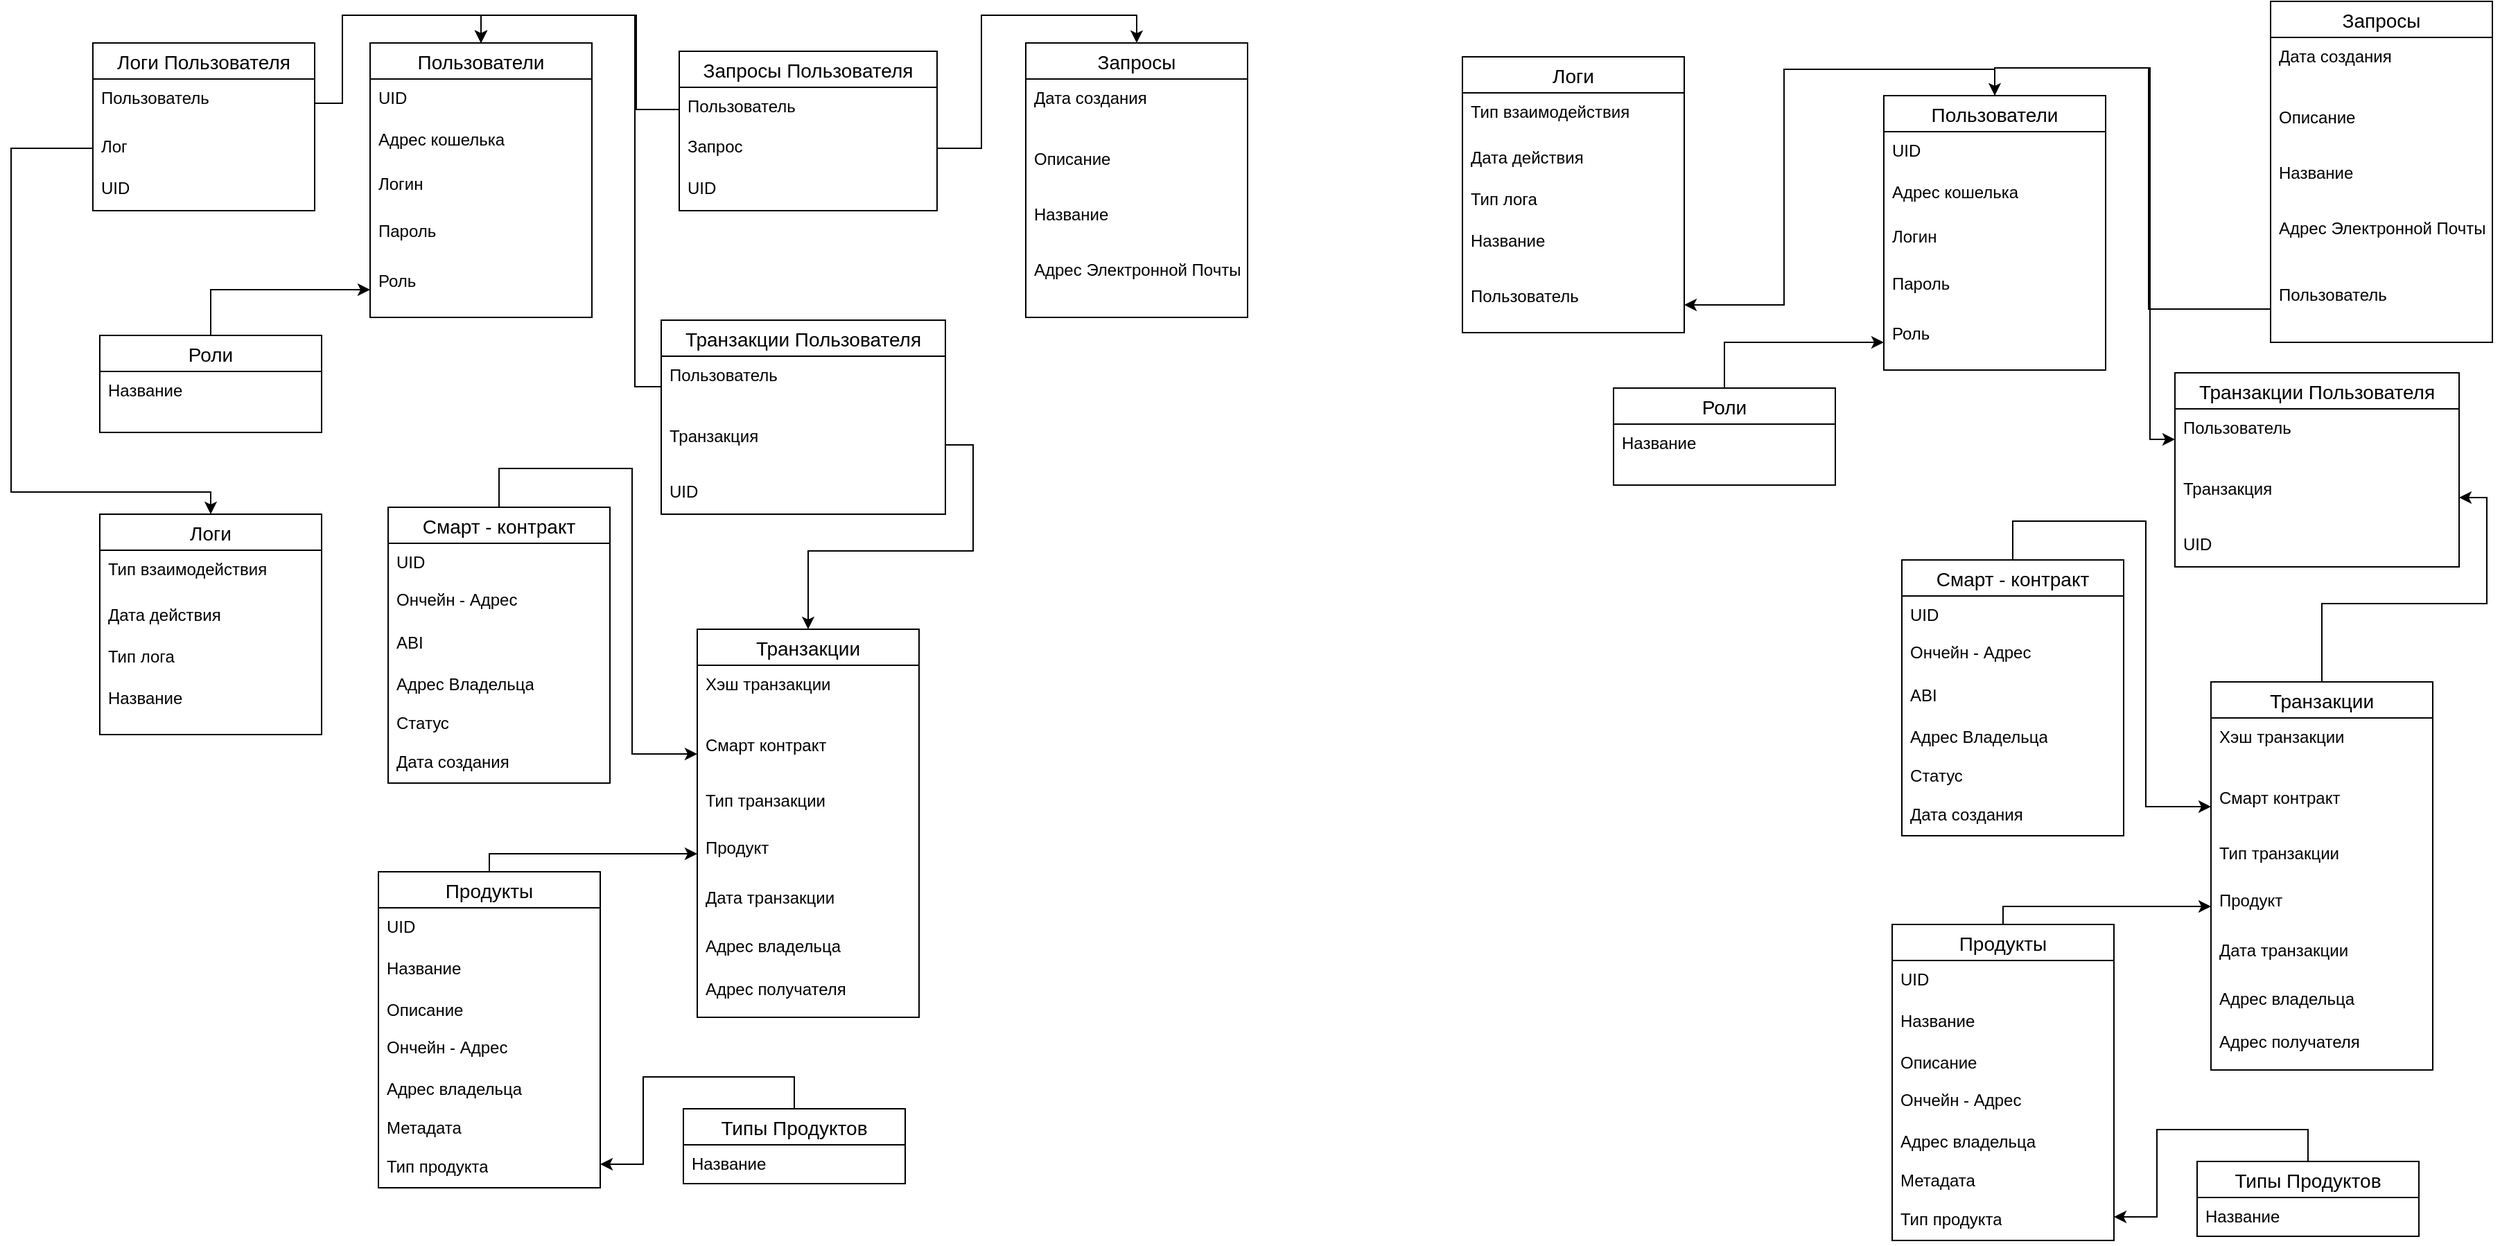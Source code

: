 <mxfile version="24.7.17">
  <diagram name="Page-1" id="hkKIxazmlNXfrslxLoVo">
    <mxGraphModel dx="2545" dy="1338" grid="0" gridSize="10" guides="1" tooltips="1" connect="1" arrows="1" fold="1" page="1" pageScale="1" pageWidth="850" pageHeight="1100" math="0" shadow="0">
      <root>
        <mxCell id="0" />
        <mxCell id="1" parent="0" />
        <mxCell id="sCM_ybp7lxL3_3aXqTB7-169" value="Пользователи" style="swimlane;fontStyle=0;childLayout=stackLayout;horizontal=1;startSize=26;horizontalStack=0;resizeParent=1;resizeParentMax=0;resizeLast=0;collapsible=1;marginBottom=0;align=center;fontSize=14;" parent="1" vertex="1">
          <mxGeometry x="300" y="30" width="160" height="198" as="geometry" />
        </mxCell>
        <mxCell id="sCM_ybp7lxL3_3aXqTB7-171" value="UID" style="text;strokeColor=none;fillColor=none;spacingLeft=4;spacingRight=4;overflow=hidden;rotatable=0;points=[[0,0.5],[1,0.5]];portConstraint=eastwest;fontSize=12;whiteSpace=wrap;html=1;" parent="sCM_ybp7lxL3_3aXqTB7-169" vertex="1">
          <mxGeometry y="26" width="160" height="30" as="geometry" />
        </mxCell>
        <mxCell id="sCM_ybp7lxL3_3aXqTB7-172" value="Адрес кошелька" style="text;strokeColor=none;fillColor=none;spacingLeft=4;spacingRight=4;overflow=hidden;rotatable=0;points=[[0,0.5],[1,0.5]];portConstraint=eastwest;fontSize=12;whiteSpace=wrap;html=1;" parent="sCM_ybp7lxL3_3aXqTB7-169" vertex="1">
          <mxGeometry y="56" width="160" height="32" as="geometry" />
        </mxCell>
        <mxCell id="sCM_ybp7lxL3_3aXqTB7-173" value="Логин" style="text;strokeColor=none;fillColor=none;spacingLeft=4;spacingRight=4;overflow=hidden;rotatable=0;points=[[0,0.5],[1,0.5]];portConstraint=eastwest;fontSize=12;whiteSpace=wrap;html=1;" parent="sCM_ybp7lxL3_3aXqTB7-169" vertex="1">
          <mxGeometry y="88" width="160" height="34" as="geometry" />
        </mxCell>
        <mxCell id="sCM_ybp7lxL3_3aXqTB7-174" value="Пароль" style="text;strokeColor=none;fillColor=none;spacingLeft=4;spacingRight=4;overflow=hidden;rotatable=0;points=[[0,0.5],[1,0.5]];portConstraint=eastwest;fontSize=12;whiteSpace=wrap;html=1;" parent="sCM_ybp7lxL3_3aXqTB7-169" vertex="1">
          <mxGeometry y="122" width="160" height="36" as="geometry" />
        </mxCell>
        <mxCell id="sCM_ybp7lxL3_3aXqTB7-175" value="Роль" style="text;strokeColor=none;fillColor=none;spacingLeft=4;spacingRight=4;overflow=hidden;rotatable=0;points=[[0,0.5],[1,0.5]];portConstraint=eastwest;fontSize=12;whiteSpace=wrap;html=1;" parent="sCM_ybp7lxL3_3aXqTB7-169" vertex="1">
          <mxGeometry y="158" width="160" height="40" as="geometry" />
        </mxCell>
        <mxCell id="sCM_ybp7lxL3_3aXqTB7-258" style="edgeStyle=orthogonalEdgeStyle;rounded=0;orthogonalLoop=1;jettySize=auto;html=1;" parent="1" source="sCM_ybp7lxL3_3aXqTB7-177" target="sCM_ybp7lxL3_3aXqTB7-175" edge="1">
          <mxGeometry relative="1" as="geometry" />
        </mxCell>
        <mxCell id="sCM_ybp7lxL3_3aXqTB7-177" value="Роли" style="swimlane;fontStyle=0;childLayout=stackLayout;horizontal=1;startSize=26;horizontalStack=0;resizeParent=1;resizeParentMax=0;resizeLast=0;collapsible=1;marginBottom=0;align=center;fontSize=14;" parent="1" vertex="1">
          <mxGeometry x="105" y="241" width="160" height="70" as="geometry" />
        </mxCell>
        <mxCell id="sCM_ybp7lxL3_3aXqTB7-179" value="Название" style="text;strokeColor=none;fillColor=none;spacingLeft=4;spacingRight=4;overflow=hidden;rotatable=0;points=[[0,0.5],[1,0.5]];portConstraint=eastwest;fontSize=12;whiteSpace=wrap;html=1;" parent="sCM_ybp7lxL3_3aXqTB7-177" vertex="1">
          <mxGeometry y="26" width="160" height="44" as="geometry" />
        </mxCell>
        <mxCell id="sCM_ybp7lxL3_3aXqTB7-180" value="Транзакции" style="swimlane;fontStyle=0;childLayout=stackLayout;horizontal=1;startSize=26;horizontalStack=0;resizeParent=1;resizeParentMax=0;resizeLast=0;collapsible=1;marginBottom=0;align=center;fontSize=14;" parent="1" vertex="1">
          <mxGeometry x="536" y="453" width="160" height="280" as="geometry" />
        </mxCell>
        <mxCell id="sCM_ybp7lxL3_3aXqTB7-182" value="Хэш транзакции" style="text;strokeColor=none;fillColor=none;spacingLeft=4;spacingRight=4;overflow=hidden;rotatable=0;points=[[0,0.5],[1,0.5]];portConstraint=eastwest;fontSize=12;whiteSpace=wrap;html=1;" parent="sCM_ybp7lxL3_3aXqTB7-180" vertex="1">
          <mxGeometry y="26" width="160" height="44" as="geometry" />
        </mxCell>
        <mxCell id="sCM_ybp7lxL3_3aXqTB7-183" value="Смарт контракт" style="text;strokeColor=none;fillColor=none;spacingLeft=4;spacingRight=4;overflow=hidden;rotatable=0;points=[[0,0.5],[1,0.5]];portConstraint=eastwest;fontSize=12;whiteSpace=wrap;html=1;" parent="sCM_ybp7lxL3_3aXqTB7-180" vertex="1">
          <mxGeometry y="70" width="160" height="40" as="geometry" />
        </mxCell>
        <mxCell id="sCM_ybp7lxL3_3aXqTB7-184" value="Тип транзакции" style="text;strokeColor=none;fillColor=none;spacingLeft=4;spacingRight=4;overflow=hidden;rotatable=0;points=[[0,0.5],[1,0.5]];portConstraint=eastwest;fontSize=12;whiteSpace=wrap;html=1;" parent="sCM_ybp7lxL3_3aXqTB7-180" vertex="1">
          <mxGeometry y="110" width="160" height="34" as="geometry" />
        </mxCell>
        <mxCell id="sCM_ybp7lxL3_3aXqTB7-185" value="Продукт" style="text;strokeColor=none;fillColor=none;spacingLeft=4;spacingRight=4;overflow=hidden;rotatable=0;points=[[0,0.5],[1,0.5]];portConstraint=eastwest;fontSize=12;whiteSpace=wrap;html=1;" parent="sCM_ybp7lxL3_3aXqTB7-180" vertex="1">
          <mxGeometry y="144" width="160" height="36" as="geometry" />
        </mxCell>
        <mxCell id="sCM_ybp7lxL3_3aXqTB7-186" value="Дата транзакции" style="text;strokeColor=none;fillColor=none;spacingLeft=4;spacingRight=4;overflow=hidden;rotatable=0;points=[[0,0.5],[1,0.5]];portConstraint=eastwest;fontSize=12;whiteSpace=wrap;html=1;" parent="sCM_ybp7lxL3_3aXqTB7-180" vertex="1">
          <mxGeometry y="180" width="160" height="35" as="geometry" />
        </mxCell>
        <mxCell id="sCM_ybp7lxL3_3aXqTB7-187" value="Адрес владельца" style="text;strokeColor=none;fillColor=none;spacingLeft=4;spacingRight=4;overflow=hidden;rotatable=0;points=[[0,0.5],[1,0.5]];portConstraint=eastwest;fontSize=12;whiteSpace=wrap;html=1;" parent="sCM_ybp7lxL3_3aXqTB7-180" vertex="1">
          <mxGeometry y="215" width="160" height="31" as="geometry" />
        </mxCell>
        <mxCell id="sCM_ybp7lxL3_3aXqTB7-188" value="Адрес получателя" style="text;strokeColor=none;fillColor=none;spacingLeft=4;spacingRight=4;overflow=hidden;rotatable=0;points=[[0,0.5],[1,0.5]];portConstraint=eastwest;fontSize=12;whiteSpace=wrap;html=1;" parent="sCM_ybp7lxL3_3aXqTB7-180" vertex="1">
          <mxGeometry y="246" width="160" height="34" as="geometry" />
        </mxCell>
        <mxCell id="sCM_ybp7lxL3_3aXqTB7-267" style="edgeStyle=orthogonalEdgeStyle;rounded=0;orthogonalLoop=1;jettySize=auto;html=1;" parent="1" source="sCM_ybp7lxL3_3aXqTB7-190" target="sCM_ybp7lxL3_3aXqTB7-185" edge="1">
          <mxGeometry relative="1" as="geometry">
            <Array as="points">
              <mxPoint x="386" y="615" />
            </Array>
          </mxGeometry>
        </mxCell>
        <mxCell id="sCM_ybp7lxL3_3aXqTB7-190" value="Продукты" style="swimlane;fontStyle=0;childLayout=stackLayout;horizontal=1;startSize=26;horizontalStack=0;resizeParent=1;resizeParentMax=0;resizeLast=0;collapsible=1;marginBottom=0;align=center;fontSize=14;" parent="1" vertex="1">
          <mxGeometry x="306" y="628" width="160" height="228" as="geometry" />
        </mxCell>
        <mxCell id="sCM_ybp7lxL3_3aXqTB7-191" value="UID" style="text;strokeColor=none;fillColor=none;spacingLeft=4;spacingRight=4;overflow=hidden;rotatable=0;points=[[0,0.5],[1,0.5]];portConstraint=eastwest;fontSize=12;whiteSpace=wrap;html=1;" parent="sCM_ybp7lxL3_3aXqTB7-190" vertex="1">
          <mxGeometry y="26" width="160" height="30" as="geometry" />
        </mxCell>
        <mxCell id="sCM_ybp7lxL3_3aXqTB7-192" value="Название" style="text;strokeColor=none;fillColor=none;spacingLeft=4;spacingRight=4;overflow=hidden;rotatable=0;points=[[0,0.5],[1,0.5]];portConstraint=eastwest;fontSize=12;whiteSpace=wrap;html=1;" parent="sCM_ybp7lxL3_3aXqTB7-190" vertex="1">
          <mxGeometry y="56" width="160" height="30" as="geometry" />
        </mxCell>
        <mxCell id="sCM_ybp7lxL3_3aXqTB7-193" value="Описание" style="text;strokeColor=none;fillColor=none;spacingLeft=4;spacingRight=4;overflow=hidden;rotatable=0;points=[[0,0.5],[1,0.5]];portConstraint=eastwest;fontSize=12;whiteSpace=wrap;html=1;" parent="sCM_ybp7lxL3_3aXqTB7-190" vertex="1">
          <mxGeometry y="86" width="160" height="27" as="geometry" />
        </mxCell>
        <mxCell id="sCM_ybp7lxL3_3aXqTB7-194" value="Ончейн - Адрес" style="text;strokeColor=none;fillColor=none;spacingLeft=4;spacingRight=4;overflow=hidden;rotatable=0;points=[[0,0.5],[1,0.5]];portConstraint=eastwest;fontSize=12;whiteSpace=wrap;html=1;" parent="sCM_ybp7lxL3_3aXqTB7-190" vertex="1">
          <mxGeometry y="113" width="160" height="30" as="geometry" />
        </mxCell>
        <mxCell id="sCM_ybp7lxL3_3aXqTB7-195" value="Адрес владельца" style="text;strokeColor=none;fillColor=none;spacingLeft=4;spacingRight=4;overflow=hidden;rotatable=0;points=[[0,0.5],[1,0.5]];portConstraint=eastwest;fontSize=12;whiteSpace=wrap;html=1;" parent="sCM_ybp7lxL3_3aXqTB7-190" vertex="1">
          <mxGeometry y="143" width="160" height="28" as="geometry" />
        </mxCell>
        <mxCell id="sCM_ybp7lxL3_3aXqTB7-196" value="Метадата" style="text;strokeColor=none;fillColor=none;spacingLeft=4;spacingRight=4;overflow=hidden;rotatable=0;points=[[0,0.5],[1,0.5]];portConstraint=eastwest;fontSize=12;whiteSpace=wrap;html=1;" parent="sCM_ybp7lxL3_3aXqTB7-190" vertex="1">
          <mxGeometry y="171" width="160" height="28" as="geometry" />
        </mxCell>
        <mxCell id="sCM_ybp7lxL3_3aXqTB7-197" value="Тип продукта" style="text;strokeColor=none;fillColor=none;spacingLeft=4;spacingRight=4;overflow=hidden;rotatable=0;points=[[0,0.5],[1,0.5]];portConstraint=eastwest;fontSize=12;whiteSpace=wrap;html=1;" parent="sCM_ybp7lxL3_3aXqTB7-190" vertex="1">
          <mxGeometry y="199" width="160" height="29" as="geometry" />
        </mxCell>
        <mxCell id="sCM_ybp7lxL3_3aXqTB7-266" style="edgeStyle=orthogonalEdgeStyle;rounded=0;orthogonalLoop=1;jettySize=auto;html=1;" parent="1" source="sCM_ybp7lxL3_3aXqTB7-199" target="sCM_ybp7lxL3_3aXqTB7-197" edge="1">
          <mxGeometry relative="1" as="geometry">
            <Array as="points">
              <mxPoint x="606" y="776" />
              <mxPoint x="497" y="776" />
              <mxPoint x="497" y="839" />
            </Array>
          </mxGeometry>
        </mxCell>
        <mxCell id="sCM_ybp7lxL3_3aXqTB7-199" value="Типы Продуктов" style="swimlane;fontStyle=0;childLayout=stackLayout;horizontal=1;startSize=26;horizontalStack=0;resizeParent=1;resizeParentMax=0;resizeLast=0;collapsible=1;marginBottom=0;align=center;fontSize=14;" parent="1" vertex="1">
          <mxGeometry x="526" y="799" width="160" height="54" as="geometry" />
        </mxCell>
        <mxCell id="sCM_ybp7lxL3_3aXqTB7-201" value="Название" style="text;strokeColor=none;fillColor=none;spacingLeft=4;spacingRight=4;overflow=hidden;rotatable=0;points=[[0,0.5],[1,0.5]];portConstraint=eastwest;fontSize=12;whiteSpace=wrap;html=1;" parent="sCM_ybp7lxL3_3aXqTB7-199" vertex="1">
          <mxGeometry y="26" width="160" height="28" as="geometry" />
        </mxCell>
        <mxCell id="sCM_ybp7lxL3_3aXqTB7-268" style="edgeStyle=orthogonalEdgeStyle;rounded=0;orthogonalLoop=1;jettySize=auto;html=1;" parent="1" source="sCM_ybp7lxL3_3aXqTB7-203" target="sCM_ybp7lxL3_3aXqTB7-183" edge="1">
          <mxGeometry relative="1" as="geometry">
            <Array as="points">
              <mxPoint x="393" y="337" />
              <mxPoint x="489" y="337" />
              <mxPoint x="489" y="543" />
            </Array>
          </mxGeometry>
        </mxCell>
        <mxCell id="sCM_ybp7lxL3_3aXqTB7-203" value="Смарт - контракт" style="swimlane;fontStyle=0;childLayout=stackLayout;horizontal=1;startSize=26;horizontalStack=0;resizeParent=1;resizeParentMax=0;resizeLast=0;collapsible=1;marginBottom=0;align=center;fontSize=14;" parent="1" vertex="1">
          <mxGeometry x="313" y="365" width="160" height="199" as="geometry" />
        </mxCell>
        <mxCell id="sCM_ybp7lxL3_3aXqTB7-204" value="UID" style="text;strokeColor=none;fillColor=none;spacingLeft=4;spacingRight=4;overflow=hidden;rotatable=0;points=[[0,0.5],[1,0.5]];portConstraint=eastwest;fontSize=12;whiteSpace=wrap;html=1;" parent="sCM_ybp7lxL3_3aXqTB7-203" vertex="1">
          <mxGeometry y="26" width="160" height="27" as="geometry" />
        </mxCell>
        <mxCell id="sCM_ybp7lxL3_3aXqTB7-205" value="Ончейн - Адрес" style="text;strokeColor=none;fillColor=none;spacingLeft=4;spacingRight=4;overflow=hidden;rotatable=0;points=[[0,0.5],[1,0.5]];portConstraint=eastwest;fontSize=12;whiteSpace=wrap;html=1;" parent="sCM_ybp7lxL3_3aXqTB7-203" vertex="1">
          <mxGeometry y="53" width="160" height="31" as="geometry" />
        </mxCell>
        <mxCell id="sCM_ybp7lxL3_3aXqTB7-206" value="ABI" style="text;strokeColor=none;fillColor=none;spacingLeft=4;spacingRight=4;overflow=hidden;rotatable=0;points=[[0,0.5],[1,0.5]];portConstraint=eastwest;fontSize=12;whiteSpace=wrap;html=1;" parent="sCM_ybp7lxL3_3aXqTB7-203" vertex="1">
          <mxGeometry y="84" width="160" height="30" as="geometry" />
        </mxCell>
        <mxCell id="sCM_ybp7lxL3_3aXqTB7-207" value="Адрес Владельца" style="text;strokeColor=none;fillColor=none;spacingLeft=4;spacingRight=4;overflow=hidden;rotatable=0;points=[[0,0.5],[1,0.5]];portConstraint=eastwest;fontSize=12;whiteSpace=wrap;html=1;" parent="sCM_ybp7lxL3_3aXqTB7-203" vertex="1">
          <mxGeometry y="114" width="160" height="28" as="geometry" />
        </mxCell>
        <mxCell id="sCM_ybp7lxL3_3aXqTB7-208" value="Статус" style="text;strokeColor=none;fillColor=none;spacingLeft=4;spacingRight=4;overflow=hidden;rotatable=0;points=[[0,0.5],[1,0.5]];portConstraint=eastwest;fontSize=12;whiteSpace=wrap;html=1;" parent="sCM_ybp7lxL3_3aXqTB7-203" vertex="1">
          <mxGeometry y="142" width="160" height="28" as="geometry" />
        </mxCell>
        <mxCell id="sCM_ybp7lxL3_3aXqTB7-209" value="Дата создания" style="text;strokeColor=none;fillColor=none;spacingLeft=4;spacingRight=4;overflow=hidden;rotatable=0;points=[[0,0.5],[1,0.5]];portConstraint=eastwest;fontSize=12;whiteSpace=wrap;html=1;" parent="sCM_ybp7lxL3_3aXqTB7-203" vertex="1">
          <mxGeometry y="170" width="160" height="29" as="geometry" />
        </mxCell>
        <mxCell id="sCM_ybp7lxL3_3aXqTB7-210" value="Запросы" style="swimlane;fontStyle=0;childLayout=stackLayout;horizontal=1;startSize=26;horizontalStack=0;resizeParent=1;resizeParentMax=0;resizeLast=0;collapsible=1;marginBottom=0;align=center;fontSize=14;" parent="1" vertex="1">
          <mxGeometry x="773" y="30" width="160" height="198" as="geometry" />
        </mxCell>
        <mxCell id="sCM_ybp7lxL3_3aXqTB7-212" value="Дата создания" style="text;strokeColor=none;fillColor=none;spacingLeft=4;spacingRight=4;overflow=hidden;rotatable=0;points=[[0,0.5],[1,0.5]];portConstraint=eastwest;fontSize=12;whiteSpace=wrap;html=1;" parent="sCM_ybp7lxL3_3aXqTB7-210" vertex="1">
          <mxGeometry y="26" width="160" height="44" as="geometry" />
        </mxCell>
        <mxCell id="sCM_ybp7lxL3_3aXqTB7-213" value="Описание" style="text;strokeColor=none;fillColor=none;spacingLeft=4;spacingRight=4;overflow=hidden;rotatable=0;points=[[0,0.5],[1,0.5]];portConstraint=eastwest;fontSize=12;whiteSpace=wrap;html=1;" parent="sCM_ybp7lxL3_3aXqTB7-210" vertex="1">
          <mxGeometry y="70" width="160" height="40" as="geometry" />
        </mxCell>
        <mxCell id="sCM_ybp7lxL3_3aXqTB7-214" value="Название" style="text;strokeColor=none;fillColor=none;spacingLeft=4;spacingRight=4;overflow=hidden;rotatable=0;points=[[0,0.5],[1,0.5]];portConstraint=eastwest;fontSize=12;whiteSpace=wrap;html=1;" parent="sCM_ybp7lxL3_3aXqTB7-210" vertex="1">
          <mxGeometry y="110" width="160" height="40" as="geometry" />
        </mxCell>
        <mxCell id="sCM_ybp7lxL3_3aXqTB7-215" value="Адрес Электронной Почты " style="text;strokeColor=none;fillColor=none;spacingLeft=4;spacingRight=4;overflow=hidden;rotatable=0;points=[[0,0.5],[1,0.5]];portConstraint=eastwest;fontSize=12;whiteSpace=wrap;html=1;" parent="sCM_ybp7lxL3_3aXqTB7-210" vertex="1">
          <mxGeometry y="150" width="160" height="48" as="geometry" />
        </mxCell>
        <mxCell id="sCM_ybp7lxL3_3aXqTB7-216" value="Логи" style="swimlane;fontStyle=0;childLayout=stackLayout;horizontal=1;startSize=26;horizontalStack=0;resizeParent=1;resizeParentMax=0;resizeLast=0;collapsible=1;marginBottom=0;align=center;fontSize=14;" parent="1" vertex="1">
          <mxGeometry x="105" y="370" width="160" height="159" as="geometry" />
        </mxCell>
        <mxCell id="sCM_ybp7lxL3_3aXqTB7-218" value="Тип взаимодействия" style="text;strokeColor=none;fillColor=none;spacingLeft=4;spacingRight=4;overflow=hidden;rotatable=0;points=[[0,0.5],[1,0.5]];portConstraint=eastwest;fontSize=12;whiteSpace=wrap;html=1;" parent="sCM_ybp7lxL3_3aXqTB7-216" vertex="1">
          <mxGeometry y="26" width="160" height="33" as="geometry" />
        </mxCell>
        <mxCell id="sCM_ybp7lxL3_3aXqTB7-219" value="Дата действия" style="text;strokeColor=none;fillColor=none;spacingLeft=4;spacingRight=4;overflow=hidden;rotatable=0;points=[[0,0.5],[1,0.5]];portConstraint=eastwest;fontSize=12;whiteSpace=wrap;html=1;" parent="sCM_ybp7lxL3_3aXqTB7-216" vertex="1">
          <mxGeometry y="59" width="160" height="30" as="geometry" />
        </mxCell>
        <mxCell id="sCM_ybp7lxL3_3aXqTB7-220" value="Тип лога" style="text;strokeColor=none;fillColor=none;spacingLeft=4;spacingRight=4;overflow=hidden;rotatable=0;points=[[0,0.5],[1,0.5]];portConstraint=eastwest;fontSize=12;whiteSpace=wrap;html=1;" parent="sCM_ybp7lxL3_3aXqTB7-216" vertex="1">
          <mxGeometry y="89" width="160" height="30" as="geometry" />
        </mxCell>
        <mxCell id="sCM_ybp7lxL3_3aXqTB7-221" value="Название" style="text;strokeColor=none;fillColor=none;spacingLeft=4;spacingRight=4;overflow=hidden;rotatable=0;points=[[0,0.5],[1,0.5]];portConstraint=eastwest;fontSize=12;whiteSpace=wrap;html=1;" parent="sCM_ybp7lxL3_3aXqTB7-216" vertex="1">
          <mxGeometry y="119" width="160" height="40" as="geometry" />
        </mxCell>
        <mxCell id="sCM_ybp7lxL3_3aXqTB7-222" value="Логи Пользователя" style="swimlane;fontStyle=0;childLayout=stackLayout;horizontal=1;startSize=26;horizontalStack=0;resizeParent=1;resizeParentMax=0;resizeLast=0;collapsible=1;marginBottom=0;align=center;fontSize=14;" parent="1" vertex="1">
          <mxGeometry x="100" y="30" width="160" height="121" as="geometry" />
        </mxCell>
        <mxCell id="sCM_ybp7lxL3_3aXqTB7-224" value="Пользователь" style="text;strokeColor=none;fillColor=none;spacingLeft=4;spacingRight=4;overflow=hidden;rotatable=0;points=[[0,0.5],[1,0.5]];portConstraint=eastwest;fontSize=12;whiteSpace=wrap;html=1;" parent="sCM_ybp7lxL3_3aXqTB7-222" vertex="1">
          <mxGeometry y="26" width="160" height="35" as="geometry" />
        </mxCell>
        <mxCell id="sCM_ybp7lxL3_3aXqTB7-225" value="Лог" style="text;strokeColor=none;fillColor=none;spacingLeft=4;spacingRight=4;overflow=hidden;rotatable=0;points=[[0,0.5],[1,0.5]];portConstraint=eastwest;fontSize=12;whiteSpace=wrap;html=1;" parent="sCM_ybp7lxL3_3aXqTB7-222" vertex="1">
          <mxGeometry y="61" width="160" height="30" as="geometry" />
        </mxCell>
        <mxCell id="sCM_ybp7lxL3_3aXqTB7-226" value="UID" style="text;strokeColor=none;fillColor=none;spacingLeft=4;spacingRight=4;overflow=hidden;rotatable=0;points=[[0,0.5],[1,0.5]];portConstraint=eastwest;fontSize=12;whiteSpace=wrap;html=1;" parent="sCM_ybp7lxL3_3aXqTB7-222" vertex="1">
          <mxGeometry y="91" width="160" height="30" as="geometry" />
        </mxCell>
        <mxCell id="sCM_ybp7lxL3_3aXqTB7-229" value="Запросы Пользователя" style="swimlane;fontStyle=0;childLayout=stackLayout;horizontal=1;startSize=26;horizontalStack=0;resizeParent=1;resizeParentMax=0;resizeLast=0;collapsible=1;marginBottom=0;align=center;fontSize=14;" parent="1" vertex="1">
          <mxGeometry x="523" y="36" width="186" height="115" as="geometry" />
        </mxCell>
        <mxCell id="sCM_ybp7lxL3_3aXqTB7-231" value="Пользователь" style="text;strokeColor=none;fillColor=none;spacingLeft=4;spacingRight=4;overflow=hidden;rotatable=0;points=[[0,0.5],[1,0.5]];portConstraint=eastwest;fontSize=12;whiteSpace=wrap;html=1;" parent="sCM_ybp7lxL3_3aXqTB7-229" vertex="1">
          <mxGeometry y="26" width="186" height="29" as="geometry" />
        </mxCell>
        <mxCell id="sCM_ybp7lxL3_3aXqTB7-232" value="Запрос" style="text;strokeColor=none;fillColor=none;spacingLeft=4;spacingRight=4;overflow=hidden;rotatable=0;points=[[0,0.5],[1,0.5]];portConstraint=eastwest;fontSize=12;whiteSpace=wrap;html=1;" parent="sCM_ybp7lxL3_3aXqTB7-229" vertex="1">
          <mxGeometry y="55" width="186" height="30" as="geometry" />
        </mxCell>
        <mxCell id="sCM_ybp7lxL3_3aXqTB7-233" value="UID" style="text;strokeColor=none;fillColor=none;spacingLeft=4;spacingRight=4;overflow=hidden;rotatable=0;points=[[0,0.5],[1,0.5]];portConstraint=eastwest;fontSize=12;whiteSpace=wrap;html=1;" parent="sCM_ybp7lxL3_3aXqTB7-229" vertex="1">
          <mxGeometry y="85" width="186" height="30" as="geometry" />
        </mxCell>
        <mxCell id="sCM_ybp7lxL3_3aXqTB7-236" value="Транзакции Пользователя" style="swimlane;fontStyle=0;childLayout=stackLayout;horizontal=1;startSize=26;horizontalStack=0;resizeParent=1;resizeParentMax=0;resizeLast=0;collapsible=1;marginBottom=0;align=center;fontSize=14;" parent="1" vertex="1">
          <mxGeometry x="510" y="230" width="205" height="140" as="geometry" />
        </mxCell>
        <mxCell id="sCM_ybp7lxL3_3aXqTB7-237" value="Пользователь" style="text;strokeColor=none;fillColor=none;spacingLeft=4;spacingRight=4;overflow=hidden;rotatable=0;points=[[0,0.5],[1,0.5]];portConstraint=eastwest;fontSize=12;whiteSpace=wrap;html=1;" parent="sCM_ybp7lxL3_3aXqTB7-236" vertex="1">
          <mxGeometry y="26" width="205" height="44" as="geometry" />
        </mxCell>
        <mxCell id="sCM_ybp7lxL3_3aXqTB7-238" value="Транзакция" style="text;strokeColor=none;fillColor=none;spacingLeft=4;spacingRight=4;overflow=hidden;rotatable=0;points=[[0,0.5],[1,0.5]];portConstraint=eastwest;fontSize=12;whiteSpace=wrap;html=1;" parent="sCM_ybp7lxL3_3aXqTB7-236" vertex="1">
          <mxGeometry y="70" width="205" height="40" as="geometry" />
        </mxCell>
        <mxCell id="sCM_ybp7lxL3_3aXqTB7-239" value="UID" style="text;strokeColor=none;fillColor=none;spacingLeft=4;spacingRight=4;overflow=hidden;rotatable=0;points=[[0,0.5],[1,0.5]];portConstraint=eastwest;fontSize=12;whiteSpace=wrap;html=1;" parent="sCM_ybp7lxL3_3aXqTB7-236" vertex="1">
          <mxGeometry y="110" width="205" height="30" as="geometry" />
        </mxCell>
        <mxCell id="sCM_ybp7lxL3_3aXqTB7-243" style="edgeStyle=orthogonalEdgeStyle;rounded=0;orthogonalLoop=1;jettySize=auto;html=1;entryX=0.5;entryY=0;entryDx=0;entryDy=0;" parent="1" source="sCM_ybp7lxL3_3aXqTB7-224" target="sCM_ybp7lxL3_3aXqTB7-169" edge="1">
          <mxGeometry relative="1" as="geometry" />
        </mxCell>
        <mxCell id="sCM_ybp7lxL3_3aXqTB7-248" style="edgeStyle=orthogonalEdgeStyle;rounded=0;orthogonalLoop=1;jettySize=auto;html=1;entryX=0.5;entryY=0;entryDx=0;entryDy=0;" parent="1" source="sCM_ybp7lxL3_3aXqTB7-231" target="sCM_ybp7lxL3_3aXqTB7-169" edge="1">
          <mxGeometry relative="1" as="geometry">
            <Array as="points">
              <mxPoint x="492" y="78" />
              <mxPoint x="492" y="10" />
              <mxPoint x="380" y="10" />
            </Array>
          </mxGeometry>
        </mxCell>
        <mxCell id="sCM_ybp7lxL3_3aXqTB7-251" style="edgeStyle=orthogonalEdgeStyle;rounded=0;orthogonalLoop=1;jettySize=auto;html=1;entryX=0.5;entryY=0;entryDx=0;entryDy=0;" parent="1" source="sCM_ybp7lxL3_3aXqTB7-232" target="sCM_ybp7lxL3_3aXqTB7-210" edge="1">
          <mxGeometry relative="1" as="geometry" />
        </mxCell>
        <mxCell id="sCM_ybp7lxL3_3aXqTB7-255" style="edgeStyle=orthogonalEdgeStyle;rounded=0;orthogonalLoop=1;jettySize=auto;html=1;entryX=0.5;entryY=0;entryDx=0;entryDy=0;" parent="1" source="sCM_ybp7lxL3_3aXqTB7-237" target="sCM_ybp7lxL3_3aXqTB7-169" edge="1">
          <mxGeometry relative="1" as="geometry">
            <Array as="points">
              <mxPoint x="491" y="278" />
              <mxPoint x="491" y="10" />
              <mxPoint x="380" y="10" />
            </Array>
          </mxGeometry>
        </mxCell>
        <mxCell id="sCM_ybp7lxL3_3aXqTB7-256" style="edgeStyle=orthogonalEdgeStyle;rounded=0;orthogonalLoop=1;jettySize=auto;html=1;entryX=0.5;entryY=0;entryDx=0;entryDy=0;" parent="1" source="sCM_ybp7lxL3_3aXqTB7-238" target="sCM_ybp7lxL3_3aXqTB7-180" edge="1">
          <mxGeometry relative="1" as="geometry" />
        </mxCell>
        <mxCell id="sCM_ybp7lxL3_3aXqTB7-269" style="edgeStyle=orthogonalEdgeStyle;rounded=0;orthogonalLoop=1;jettySize=auto;html=1;entryX=0.5;entryY=0;entryDx=0;entryDy=0;" parent="1" source="sCM_ybp7lxL3_3aXqTB7-225" target="sCM_ybp7lxL3_3aXqTB7-216" edge="1">
          <mxGeometry relative="1" as="geometry">
            <Array as="points">
              <mxPoint x="41" y="106" />
              <mxPoint x="41" y="354" />
              <mxPoint x="185" y="354" />
            </Array>
          </mxGeometry>
        </mxCell>
        <mxCell id="AHlXwRAK4ESbYeeO_PYP-9" style="edgeStyle=orthogonalEdgeStyle;rounded=0;orthogonalLoop=1;jettySize=auto;html=1;" edge="1" parent="1" source="AHlXwRAK4ESbYeeO_PYP-11" target="AHlXwRAK4ESbYeeO_PYP-60">
          <mxGeometry relative="1" as="geometry">
            <Array as="points">
              <mxPoint x="1472" y="49" />
              <mxPoint x="1320" y="49" />
              <mxPoint x="1320" y="219" />
            </Array>
          </mxGeometry>
        </mxCell>
        <mxCell id="AHlXwRAK4ESbYeeO_PYP-10" style="edgeStyle=orthogonalEdgeStyle;rounded=0;orthogonalLoop=1;jettySize=auto;html=1;" edge="1" parent="1" source="AHlXwRAK4ESbYeeO_PYP-11" target="AHlXwRAK4ESbYeeO_PYP-62">
          <mxGeometry relative="1" as="geometry">
            <Array as="points">
              <mxPoint x="1472" y="48" />
              <mxPoint x="1584" y="48" />
              <mxPoint x="1584" y="316" />
            </Array>
          </mxGeometry>
        </mxCell>
        <mxCell id="AHlXwRAK4ESbYeeO_PYP-11" value="Пользователи" style="swimlane;fontStyle=0;childLayout=stackLayout;horizontal=1;startSize=26;horizontalStack=0;resizeParent=1;resizeParentMax=0;resizeLast=0;collapsible=1;marginBottom=0;align=center;fontSize=14;" vertex="1" parent="1">
          <mxGeometry x="1392" y="68" width="160" height="198" as="geometry" />
        </mxCell>
        <mxCell id="AHlXwRAK4ESbYeeO_PYP-12" value="UID" style="text;strokeColor=none;fillColor=none;spacingLeft=4;spacingRight=4;overflow=hidden;rotatable=0;points=[[0,0.5],[1,0.5]];portConstraint=eastwest;fontSize=12;whiteSpace=wrap;html=1;" vertex="1" parent="AHlXwRAK4ESbYeeO_PYP-11">
          <mxGeometry y="26" width="160" height="30" as="geometry" />
        </mxCell>
        <mxCell id="AHlXwRAK4ESbYeeO_PYP-13" value="Адрес кошелька" style="text;strokeColor=none;fillColor=none;spacingLeft=4;spacingRight=4;overflow=hidden;rotatable=0;points=[[0,0.5],[1,0.5]];portConstraint=eastwest;fontSize=12;whiteSpace=wrap;html=1;" vertex="1" parent="AHlXwRAK4ESbYeeO_PYP-11">
          <mxGeometry y="56" width="160" height="32" as="geometry" />
        </mxCell>
        <mxCell id="AHlXwRAK4ESbYeeO_PYP-14" value="Логин" style="text;strokeColor=none;fillColor=none;spacingLeft=4;spacingRight=4;overflow=hidden;rotatable=0;points=[[0,0.5],[1,0.5]];portConstraint=eastwest;fontSize=12;whiteSpace=wrap;html=1;" vertex="1" parent="AHlXwRAK4ESbYeeO_PYP-11">
          <mxGeometry y="88" width="160" height="34" as="geometry" />
        </mxCell>
        <mxCell id="AHlXwRAK4ESbYeeO_PYP-15" value="Пароль" style="text;strokeColor=none;fillColor=none;spacingLeft=4;spacingRight=4;overflow=hidden;rotatable=0;points=[[0,0.5],[1,0.5]];portConstraint=eastwest;fontSize=12;whiteSpace=wrap;html=1;" vertex="1" parent="AHlXwRAK4ESbYeeO_PYP-11">
          <mxGeometry y="122" width="160" height="36" as="geometry" />
        </mxCell>
        <mxCell id="AHlXwRAK4ESbYeeO_PYP-16" value="Роль" style="text;strokeColor=none;fillColor=none;spacingLeft=4;spacingRight=4;overflow=hidden;rotatable=0;points=[[0,0.5],[1,0.5]];portConstraint=eastwest;fontSize=12;whiteSpace=wrap;html=1;" vertex="1" parent="AHlXwRAK4ESbYeeO_PYP-11">
          <mxGeometry y="158" width="160" height="40" as="geometry" />
        </mxCell>
        <mxCell id="AHlXwRAK4ESbYeeO_PYP-17" style="edgeStyle=orthogonalEdgeStyle;rounded=0;orthogonalLoop=1;jettySize=auto;html=1;" edge="1" parent="1" source="AHlXwRAK4ESbYeeO_PYP-18" target="AHlXwRAK4ESbYeeO_PYP-16">
          <mxGeometry relative="1" as="geometry" />
        </mxCell>
        <mxCell id="AHlXwRAK4ESbYeeO_PYP-18" value="Роли" style="swimlane;fontStyle=0;childLayout=stackLayout;horizontal=1;startSize=26;horizontalStack=0;resizeParent=1;resizeParentMax=0;resizeLast=0;collapsible=1;marginBottom=0;align=center;fontSize=14;" vertex="1" parent="1">
          <mxGeometry x="1197" y="279" width="160" height="70" as="geometry" />
        </mxCell>
        <mxCell id="AHlXwRAK4ESbYeeO_PYP-19" value="Название" style="text;strokeColor=none;fillColor=none;spacingLeft=4;spacingRight=4;overflow=hidden;rotatable=0;points=[[0,0.5],[1,0.5]];portConstraint=eastwest;fontSize=12;whiteSpace=wrap;html=1;" vertex="1" parent="AHlXwRAK4ESbYeeO_PYP-18">
          <mxGeometry y="26" width="160" height="44" as="geometry" />
        </mxCell>
        <mxCell id="AHlXwRAK4ESbYeeO_PYP-20" style="edgeStyle=orthogonalEdgeStyle;rounded=0;orthogonalLoop=1;jettySize=auto;html=1;" edge="1" parent="1" source="AHlXwRAK4ESbYeeO_PYP-21" target="AHlXwRAK4ESbYeeO_PYP-63">
          <mxGeometry relative="1" as="geometry" />
        </mxCell>
        <mxCell id="AHlXwRAK4ESbYeeO_PYP-21" value="Транзакции" style="swimlane;fontStyle=0;childLayout=stackLayout;horizontal=1;startSize=26;horizontalStack=0;resizeParent=1;resizeParentMax=0;resizeLast=0;collapsible=1;marginBottom=0;align=center;fontSize=14;" vertex="1" parent="1">
          <mxGeometry x="1628" y="491" width="160" height="280" as="geometry" />
        </mxCell>
        <mxCell id="AHlXwRAK4ESbYeeO_PYP-22" value="Хэш транзакции" style="text;strokeColor=none;fillColor=none;spacingLeft=4;spacingRight=4;overflow=hidden;rotatable=0;points=[[0,0.5],[1,0.5]];portConstraint=eastwest;fontSize=12;whiteSpace=wrap;html=1;" vertex="1" parent="AHlXwRAK4ESbYeeO_PYP-21">
          <mxGeometry y="26" width="160" height="44" as="geometry" />
        </mxCell>
        <mxCell id="AHlXwRAK4ESbYeeO_PYP-23" value="Смарт контракт" style="text;strokeColor=none;fillColor=none;spacingLeft=4;spacingRight=4;overflow=hidden;rotatable=0;points=[[0,0.5],[1,0.5]];portConstraint=eastwest;fontSize=12;whiteSpace=wrap;html=1;" vertex="1" parent="AHlXwRAK4ESbYeeO_PYP-21">
          <mxGeometry y="70" width="160" height="40" as="geometry" />
        </mxCell>
        <mxCell id="AHlXwRAK4ESbYeeO_PYP-24" value="Тип транзакции" style="text;strokeColor=none;fillColor=none;spacingLeft=4;spacingRight=4;overflow=hidden;rotatable=0;points=[[0,0.5],[1,0.5]];portConstraint=eastwest;fontSize=12;whiteSpace=wrap;html=1;" vertex="1" parent="AHlXwRAK4ESbYeeO_PYP-21">
          <mxGeometry y="110" width="160" height="34" as="geometry" />
        </mxCell>
        <mxCell id="AHlXwRAK4ESbYeeO_PYP-25" value="Продукт" style="text;strokeColor=none;fillColor=none;spacingLeft=4;spacingRight=4;overflow=hidden;rotatable=0;points=[[0,0.5],[1,0.5]];portConstraint=eastwest;fontSize=12;whiteSpace=wrap;html=1;" vertex="1" parent="AHlXwRAK4ESbYeeO_PYP-21">
          <mxGeometry y="144" width="160" height="36" as="geometry" />
        </mxCell>
        <mxCell id="AHlXwRAK4ESbYeeO_PYP-26" value="Дата транзакции" style="text;strokeColor=none;fillColor=none;spacingLeft=4;spacingRight=4;overflow=hidden;rotatable=0;points=[[0,0.5],[1,0.5]];portConstraint=eastwest;fontSize=12;whiteSpace=wrap;html=1;" vertex="1" parent="AHlXwRAK4ESbYeeO_PYP-21">
          <mxGeometry y="180" width="160" height="35" as="geometry" />
        </mxCell>
        <mxCell id="AHlXwRAK4ESbYeeO_PYP-27" value="Адрес владельца" style="text;strokeColor=none;fillColor=none;spacingLeft=4;spacingRight=4;overflow=hidden;rotatable=0;points=[[0,0.5],[1,0.5]];portConstraint=eastwest;fontSize=12;whiteSpace=wrap;html=1;" vertex="1" parent="AHlXwRAK4ESbYeeO_PYP-21">
          <mxGeometry y="215" width="160" height="31" as="geometry" />
        </mxCell>
        <mxCell id="AHlXwRAK4ESbYeeO_PYP-28" value="Адрес получателя" style="text;strokeColor=none;fillColor=none;spacingLeft=4;spacingRight=4;overflow=hidden;rotatable=0;points=[[0,0.5],[1,0.5]];portConstraint=eastwest;fontSize=12;whiteSpace=wrap;html=1;" vertex="1" parent="AHlXwRAK4ESbYeeO_PYP-21">
          <mxGeometry y="246" width="160" height="34" as="geometry" />
        </mxCell>
        <mxCell id="AHlXwRAK4ESbYeeO_PYP-29" style="edgeStyle=orthogonalEdgeStyle;rounded=0;orthogonalLoop=1;jettySize=auto;html=1;" edge="1" parent="1" source="AHlXwRAK4ESbYeeO_PYP-30" target="AHlXwRAK4ESbYeeO_PYP-25">
          <mxGeometry relative="1" as="geometry">
            <Array as="points">
              <mxPoint x="1478" y="653" />
            </Array>
          </mxGeometry>
        </mxCell>
        <mxCell id="AHlXwRAK4ESbYeeO_PYP-30" value="Продукты" style="swimlane;fontStyle=0;childLayout=stackLayout;horizontal=1;startSize=26;horizontalStack=0;resizeParent=1;resizeParentMax=0;resizeLast=0;collapsible=1;marginBottom=0;align=center;fontSize=14;" vertex="1" parent="1">
          <mxGeometry x="1398" y="666" width="160" height="228" as="geometry" />
        </mxCell>
        <mxCell id="AHlXwRAK4ESbYeeO_PYP-31" value="UID" style="text;strokeColor=none;fillColor=none;spacingLeft=4;spacingRight=4;overflow=hidden;rotatable=0;points=[[0,0.5],[1,0.5]];portConstraint=eastwest;fontSize=12;whiteSpace=wrap;html=1;" vertex="1" parent="AHlXwRAK4ESbYeeO_PYP-30">
          <mxGeometry y="26" width="160" height="30" as="geometry" />
        </mxCell>
        <mxCell id="AHlXwRAK4ESbYeeO_PYP-32" value="Название" style="text;strokeColor=none;fillColor=none;spacingLeft=4;spacingRight=4;overflow=hidden;rotatable=0;points=[[0,0.5],[1,0.5]];portConstraint=eastwest;fontSize=12;whiteSpace=wrap;html=1;" vertex="1" parent="AHlXwRAK4ESbYeeO_PYP-30">
          <mxGeometry y="56" width="160" height="30" as="geometry" />
        </mxCell>
        <mxCell id="AHlXwRAK4ESbYeeO_PYP-33" value="Описание" style="text;strokeColor=none;fillColor=none;spacingLeft=4;spacingRight=4;overflow=hidden;rotatable=0;points=[[0,0.5],[1,0.5]];portConstraint=eastwest;fontSize=12;whiteSpace=wrap;html=1;" vertex="1" parent="AHlXwRAK4ESbYeeO_PYP-30">
          <mxGeometry y="86" width="160" height="27" as="geometry" />
        </mxCell>
        <mxCell id="AHlXwRAK4ESbYeeO_PYP-34" value="Ончейн - Адрес" style="text;strokeColor=none;fillColor=none;spacingLeft=4;spacingRight=4;overflow=hidden;rotatable=0;points=[[0,0.5],[1,0.5]];portConstraint=eastwest;fontSize=12;whiteSpace=wrap;html=1;" vertex="1" parent="AHlXwRAK4ESbYeeO_PYP-30">
          <mxGeometry y="113" width="160" height="30" as="geometry" />
        </mxCell>
        <mxCell id="AHlXwRAK4ESbYeeO_PYP-35" value="Адрес владельца" style="text;strokeColor=none;fillColor=none;spacingLeft=4;spacingRight=4;overflow=hidden;rotatable=0;points=[[0,0.5],[1,0.5]];portConstraint=eastwest;fontSize=12;whiteSpace=wrap;html=1;" vertex="1" parent="AHlXwRAK4ESbYeeO_PYP-30">
          <mxGeometry y="143" width="160" height="28" as="geometry" />
        </mxCell>
        <mxCell id="AHlXwRAK4ESbYeeO_PYP-36" value="Метадата" style="text;strokeColor=none;fillColor=none;spacingLeft=4;spacingRight=4;overflow=hidden;rotatable=0;points=[[0,0.5],[1,0.5]];portConstraint=eastwest;fontSize=12;whiteSpace=wrap;html=1;" vertex="1" parent="AHlXwRAK4ESbYeeO_PYP-30">
          <mxGeometry y="171" width="160" height="28" as="geometry" />
        </mxCell>
        <mxCell id="AHlXwRAK4ESbYeeO_PYP-37" value="Тип продукта" style="text;strokeColor=none;fillColor=none;spacingLeft=4;spacingRight=4;overflow=hidden;rotatable=0;points=[[0,0.5],[1,0.5]];portConstraint=eastwest;fontSize=12;whiteSpace=wrap;html=1;" vertex="1" parent="AHlXwRAK4ESbYeeO_PYP-30">
          <mxGeometry y="199" width="160" height="29" as="geometry" />
        </mxCell>
        <mxCell id="AHlXwRAK4ESbYeeO_PYP-38" style="edgeStyle=orthogonalEdgeStyle;rounded=0;orthogonalLoop=1;jettySize=auto;html=1;" edge="1" parent="1" source="AHlXwRAK4ESbYeeO_PYP-39" target="AHlXwRAK4ESbYeeO_PYP-37">
          <mxGeometry relative="1" as="geometry">
            <Array as="points">
              <mxPoint x="1698" y="814" />
              <mxPoint x="1589" y="814" />
              <mxPoint x="1589" y="877" />
            </Array>
          </mxGeometry>
        </mxCell>
        <mxCell id="AHlXwRAK4ESbYeeO_PYP-39" value="Типы Продуктов" style="swimlane;fontStyle=0;childLayout=stackLayout;horizontal=1;startSize=26;horizontalStack=0;resizeParent=1;resizeParentMax=0;resizeLast=0;collapsible=1;marginBottom=0;align=center;fontSize=14;" vertex="1" parent="1">
          <mxGeometry x="1618" y="837" width="160" height="54" as="geometry" />
        </mxCell>
        <mxCell id="AHlXwRAK4ESbYeeO_PYP-40" value="Название" style="text;strokeColor=none;fillColor=none;spacingLeft=4;spacingRight=4;overflow=hidden;rotatable=0;points=[[0,0.5],[1,0.5]];portConstraint=eastwest;fontSize=12;whiteSpace=wrap;html=1;" vertex="1" parent="AHlXwRAK4ESbYeeO_PYP-39">
          <mxGeometry y="26" width="160" height="28" as="geometry" />
        </mxCell>
        <mxCell id="AHlXwRAK4ESbYeeO_PYP-41" style="edgeStyle=orthogonalEdgeStyle;rounded=0;orthogonalLoop=1;jettySize=auto;html=1;" edge="1" parent="1" source="AHlXwRAK4ESbYeeO_PYP-42" target="AHlXwRAK4ESbYeeO_PYP-23">
          <mxGeometry relative="1" as="geometry">
            <Array as="points">
              <mxPoint x="1485" y="375" />
              <mxPoint x="1581" y="375" />
              <mxPoint x="1581" y="581" />
            </Array>
          </mxGeometry>
        </mxCell>
        <mxCell id="AHlXwRAK4ESbYeeO_PYP-42" value="Смарт - контракт" style="swimlane;fontStyle=0;childLayout=stackLayout;horizontal=1;startSize=26;horizontalStack=0;resizeParent=1;resizeParentMax=0;resizeLast=0;collapsible=1;marginBottom=0;align=center;fontSize=14;" vertex="1" parent="1">
          <mxGeometry x="1405" y="403" width="160" height="199" as="geometry" />
        </mxCell>
        <mxCell id="AHlXwRAK4ESbYeeO_PYP-43" value="UID" style="text;strokeColor=none;fillColor=none;spacingLeft=4;spacingRight=4;overflow=hidden;rotatable=0;points=[[0,0.5],[1,0.5]];portConstraint=eastwest;fontSize=12;whiteSpace=wrap;html=1;" vertex="1" parent="AHlXwRAK4ESbYeeO_PYP-42">
          <mxGeometry y="26" width="160" height="27" as="geometry" />
        </mxCell>
        <mxCell id="AHlXwRAK4ESbYeeO_PYP-44" value="Ончейн - Адрес" style="text;strokeColor=none;fillColor=none;spacingLeft=4;spacingRight=4;overflow=hidden;rotatable=0;points=[[0,0.5],[1,0.5]];portConstraint=eastwest;fontSize=12;whiteSpace=wrap;html=1;" vertex="1" parent="AHlXwRAK4ESbYeeO_PYP-42">
          <mxGeometry y="53" width="160" height="31" as="geometry" />
        </mxCell>
        <mxCell id="AHlXwRAK4ESbYeeO_PYP-45" value="ABI" style="text;strokeColor=none;fillColor=none;spacingLeft=4;spacingRight=4;overflow=hidden;rotatable=0;points=[[0,0.5],[1,0.5]];portConstraint=eastwest;fontSize=12;whiteSpace=wrap;html=1;" vertex="1" parent="AHlXwRAK4ESbYeeO_PYP-42">
          <mxGeometry y="84" width="160" height="30" as="geometry" />
        </mxCell>
        <mxCell id="AHlXwRAK4ESbYeeO_PYP-46" value="Адрес Владельца" style="text;strokeColor=none;fillColor=none;spacingLeft=4;spacingRight=4;overflow=hidden;rotatable=0;points=[[0,0.5],[1,0.5]];portConstraint=eastwest;fontSize=12;whiteSpace=wrap;html=1;" vertex="1" parent="AHlXwRAK4ESbYeeO_PYP-42">
          <mxGeometry y="114" width="160" height="28" as="geometry" />
        </mxCell>
        <mxCell id="AHlXwRAK4ESbYeeO_PYP-47" value="Статус" style="text;strokeColor=none;fillColor=none;spacingLeft=4;spacingRight=4;overflow=hidden;rotatable=0;points=[[0,0.5],[1,0.5]];portConstraint=eastwest;fontSize=12;whiteSpace=wrap;html=1;" vertex="1" parent="AHlXwRAK4ESbYeeO_PYP-42">
          <mxGeometry y="142" width="160" height="28" as="geometry" />
        </mxCell>
        <mxCell id="AHlXwRAK4ESbYeeO_PYP-48" value="Дата создания" style="text;strokeColor=none;fillColor=none;spacingLeft=4;spacingRight=4;overflow=hidden;rotatable=0;points=[[0,0.5],[1,0.5]];portConstraint=eastwest;fontSize=12;whiteSpace=wrap;html=1;" vertex="1" parent="AHlXwRAK4ESbYeeO_PYP-42">
          <mxGeometry y="170" width="160" height="29" as="geometry" />
        </mxCell>
        <mxCell id="AHlXwRAK4ESbYeeO_PYP-49" value="Запросы" style="swimlane;fontStyle=0;childLayout=stackLayout;horizontal=1;startSize=26;horizontalStack=0;resizeParent=1;resizeParentMax=0;resizeLast=0;collapsible=1;marginBottom=0;align=center;fontSize=14;" vertex="1" parent="1">
          <mxGeometry x="1671" width="160" height="246" as="geometry" />
        </mxCell>
        <mxCell id="AHlXwRAK4ESbYeeO_PYP-50" value="Дата создания" style="text;strokeColor=none;fillColor=none;spacingLeft=4;spacingRight=4;overflow=hidden;rotatable=0;points=[[0,0.5],[1,0.5]];portConstraint=eastwest;fontSize=12;whiteSpace=wrap;html=1;" vertex="1" parent="AHlXwRAK4ESbYeeO_PYP-49">
          <mxGeometry y="26" width="160" height="44" as="geometry" />
        </mxCell>
        <mxCell id="AHlXwRAK4ESbYeeO_PYP-51" value="Описание" style="text;strokeColor=none;fillColor=none;spacingLeft=4;spacingRight=4;overflow=hidden;rotatable=0;points=[[0,0.5],[1,0.5]];portConstraint=eastwest;fontSize=12;whiteSpace=wrap;html=1;" vertex="1" parent="AHlXwRAK4ESbYeeO_PYP-49">
          <mxGeometry y="70" width="160" height="40" as="geometry" />
        </mxCell>
        <mxCell id="AHlXwRAK4ESbYeeO_PYP-52" value="Название" style="text;strokeColor=none;fillColor=none;spacingLeft=4;spacingRight=4;overflow=hidden;rotatable=0;points=[[0,0.5],[1,0.5]];portConstraint=eastwest;fontSize=12;whiteSpace=wrap;html=1;" vertex="1" parent="AHlXwRAK4ESbYeeO_PYP-49">
          <mxGeometry y="110" width="160" height="40" as="geometry" />
        </mxCell>
        <mxCell id="AHlXwRAK4ESbYeeO_PYP-53" value="Адрес Электронной Почты " style="text;strokeColor=none;fillColor=none;spacingLeft=4;spacingRight=4;overflow=hidden;rotatable=0;points=[[0,0.5],[1,0.5]];portConstraint=eastwest;fontSize=12;whiteSpace=wrap;html=1;" vertex="1" parent="AHlXwRAK4ESbYeeO_PYP-49">
          <mxGeometry y="150" width="160" height="48" as="geometry" />
        </mxCell>
        <mxCell id="AHlXwRAK4ESbYeeO_PYP-54" value="Пользователь" style="text;strokeColor=none;fillColor=none;spacingLeft=4;spacingRight=4;overflow=hidden;rotatable=0;points=[[0,0.5],[1,0.5]];portConstraint=eastwest;fontSize=12;whiteSpace=wrap;html=1;" vertex="1" parent="AHlXwRAK4ESbYeeO_PYP-49">
          <mxGeometry y="198" width="160" height="48" as="geometry" />
        </mxCell>
        <mxCell id="AHlXwRAK4ESbYeeO_PYP-55" value="Логи" style="swimlane;fontStyle=0;childLayout=stackLayout;horizontal=1;startSize=26;horizontalStack=0;resizeParent=1;resizeParentMax=0;resizeLast=0;collapsible=1;marginBottom=0;align=center;fontSize=14;" vertex="1" parent="1">
          <mxGeometry x="1088" y="40" width="160" height="199" as="geometry" />
        </mxCell>
        <mxCell id="AHlXwRAK4ESbYeeO_PYP-56" value="Тип взаимодействия" style="text;strokeColor=none;fillColor=none;spacingLeft=4;spacingRight=4;overflow=hidden;rotatable=0;points=[[0,0.5],[1,0.5]];portConstraint=eastwest;fontSize=12;whiteSpace=wrap;html=1;" vertex="1" parent="AHlXwRAK4ESbYeeO_PYP-55">
          <mxGeometry y="26" width="160" height="33" as="geometry" />
        </mxCell>
        <mxCell id="AHlXwRAK4ESbYeeO_PYP-57" value="Дата действия" style="text;strokeColor=none;fillColor=none;spacingLeft=4;spacingRight=4;overflow=hidden;rotatable=0;points=[[0,0.5],[1,0.5]];portConstraint=eastwest;fontSize=12;whiteSpace=wrap;html=1;" vertex="1" parent="AHlXwRAK4ESbYeeO_PYP-55">
          <mxGeometry y="59" width="160" height="30" as="geometry" />
        </mxCell>
        <mxCell id="AHlXwRAK4ESbYeeO_PYP-58" value="Тип лога" style="text;strokeColor=none;fillColor=none;spacingLeft=4;spacingRight=4;overflow=hidden;rotatable=0;points=[[0,0.5],[1,0.5]];portConstraint=eastwest;fontSize=12;whiteSpace=wrap;html=1;" vertex="1" parent="AHlXwRAK4ESbYeeO_PYP-55">
          <mxGeometry y="89" width="160" height="30" as="geometry" />
        </mxCell>
        <mxCell id="AHlXwRAK4ESbYeeO_PYP-59" value="Название" style="text;strokeColor=none;fillColor=none;spacingLeft=4;spacingRight=4;overflow=hidden;rotatable=0;points=[[0,0.5],[1,0.5]];portConstraint=eastwest;fontSize=12;whiteSpace=wrap;html=1;" vertex="1" parent="AHlXwRAK4ESbYeeO_PYP-55">
          <mxGeometry y="119" width="160" height="40" as="geometry" />
        </mxCell>
        <mxCell id="AHlXwRAK4ESbYeeO_PYP-60" value="Пользователь" style="text;strokeColor=none;fillColor=none;spacingLeft=4;spacingRight=4;overflow=hidden;rotatable=0;points=[[0,0.5],[1,0.5]];portConstraint=eastwest;fontSize=12;whiteSpace=wrap;html=1;" vertex="1" parent="AHlXwRAK4ESbYeeO_PYP-55">
          <mxGeometry y="159" width="160" height="40" as="geometry" />
        </mxCell>
        <mxCell id="AHlXwRAK4ESbYeeO_PYP-61" value="Транзакции Пользователя" style="swimlane;fontStyle=0;childLayout=stackLayout;horizontal=1;startSize=26;horizontalStack=0;resizeParent=1;resizeParentMax=0;resizeLast=0;collapsible=1;marginBottom=0;align=center;fontSize=14;" vertex="1" parent="1">
          <mxGeometry x="1602" y="268" width="205" height="140" as="geometry" />
        </mxCell>
        <mxCell id="AHlXwRAK4ESbYeeO_PYP-62" value="Пользователь" style="text;strokeColor=none;fillColor=none;spacingLeft=4;spacingRight=4;overflow=hidden;rotatable=0;points=[[0,0.5],[1,0.5]];portConstraint=eastwest;fontSize=12;whiteSpace=wrap;html=1;" vertex="1" parent="AHlXwRAK4ESbYeeO_PYP-61">
          <mxGeometry y="26" width="205" height="44" as="geometry" />
        </mxCell>
        <mxCell id="AHlXwRAK4ESbYeeO_PYP-63" value="Транзакция" style="text;strokeColor=none;fillColor=none;spacingLeft=4;spacingRight=4;overflow=hidden;rotatable=0;points=[[0,0.5],[1,0.5]];portConstraint=eastwest;fontSize=12;whiteSpace=wrap;html=1;" vertex="1" parent="AHlXwRAK4ESbYeeO_PYP-61">
          <mxGeometry y="70" width="205" height="40" as="geometry" />
        </mxCell>
        <mxCell id="AHlXwRAK4ESbYeeO_PYP-64" value="UID" style="text;strokeColor=none;fillColor=none;spacingLeft=4;spacingRight=4;overflow=hidden;rotatable=0;points=[[0,0.5],[1,0.5]];portConstraint=eastwest;fontSize=12;whiteSpace=wrap;html=1;" vertex="1" parent="AHlXwRAK4ESbYeeO_PYP-61">
          <mxGeometry y="110" width="205" height="30" as="geometry" />
        </mxCell>
        <mxCell id="AHlXwRAK4ESbYeeO_PYP-65" style="edgeStyle=orthogonalEdgeStyle;rounded=0;orthogonalLoop=1;jettySize=auto;html=1;entryX=0.5;entryY=0;entryDx=0;entryDy=0;" edge="1" parent="1" source="AHlXwRAK4ESbYeeO_PYP-54" target="AHlXwRAK4ESbYeeO_PYP-11">
          <mxGeometry relative="1" as="geometry">
            <Array as="points">
              <mxPoint x="1583" y="222" />
              <mxPoint x="1583" y="48" />
              <mxPoint x="1472" y="48" />
            </Array>
          </mxGeometry>
        </mxCell>
      </root>
    </mxGraphModel>
  </diagram>
</mxfile>
